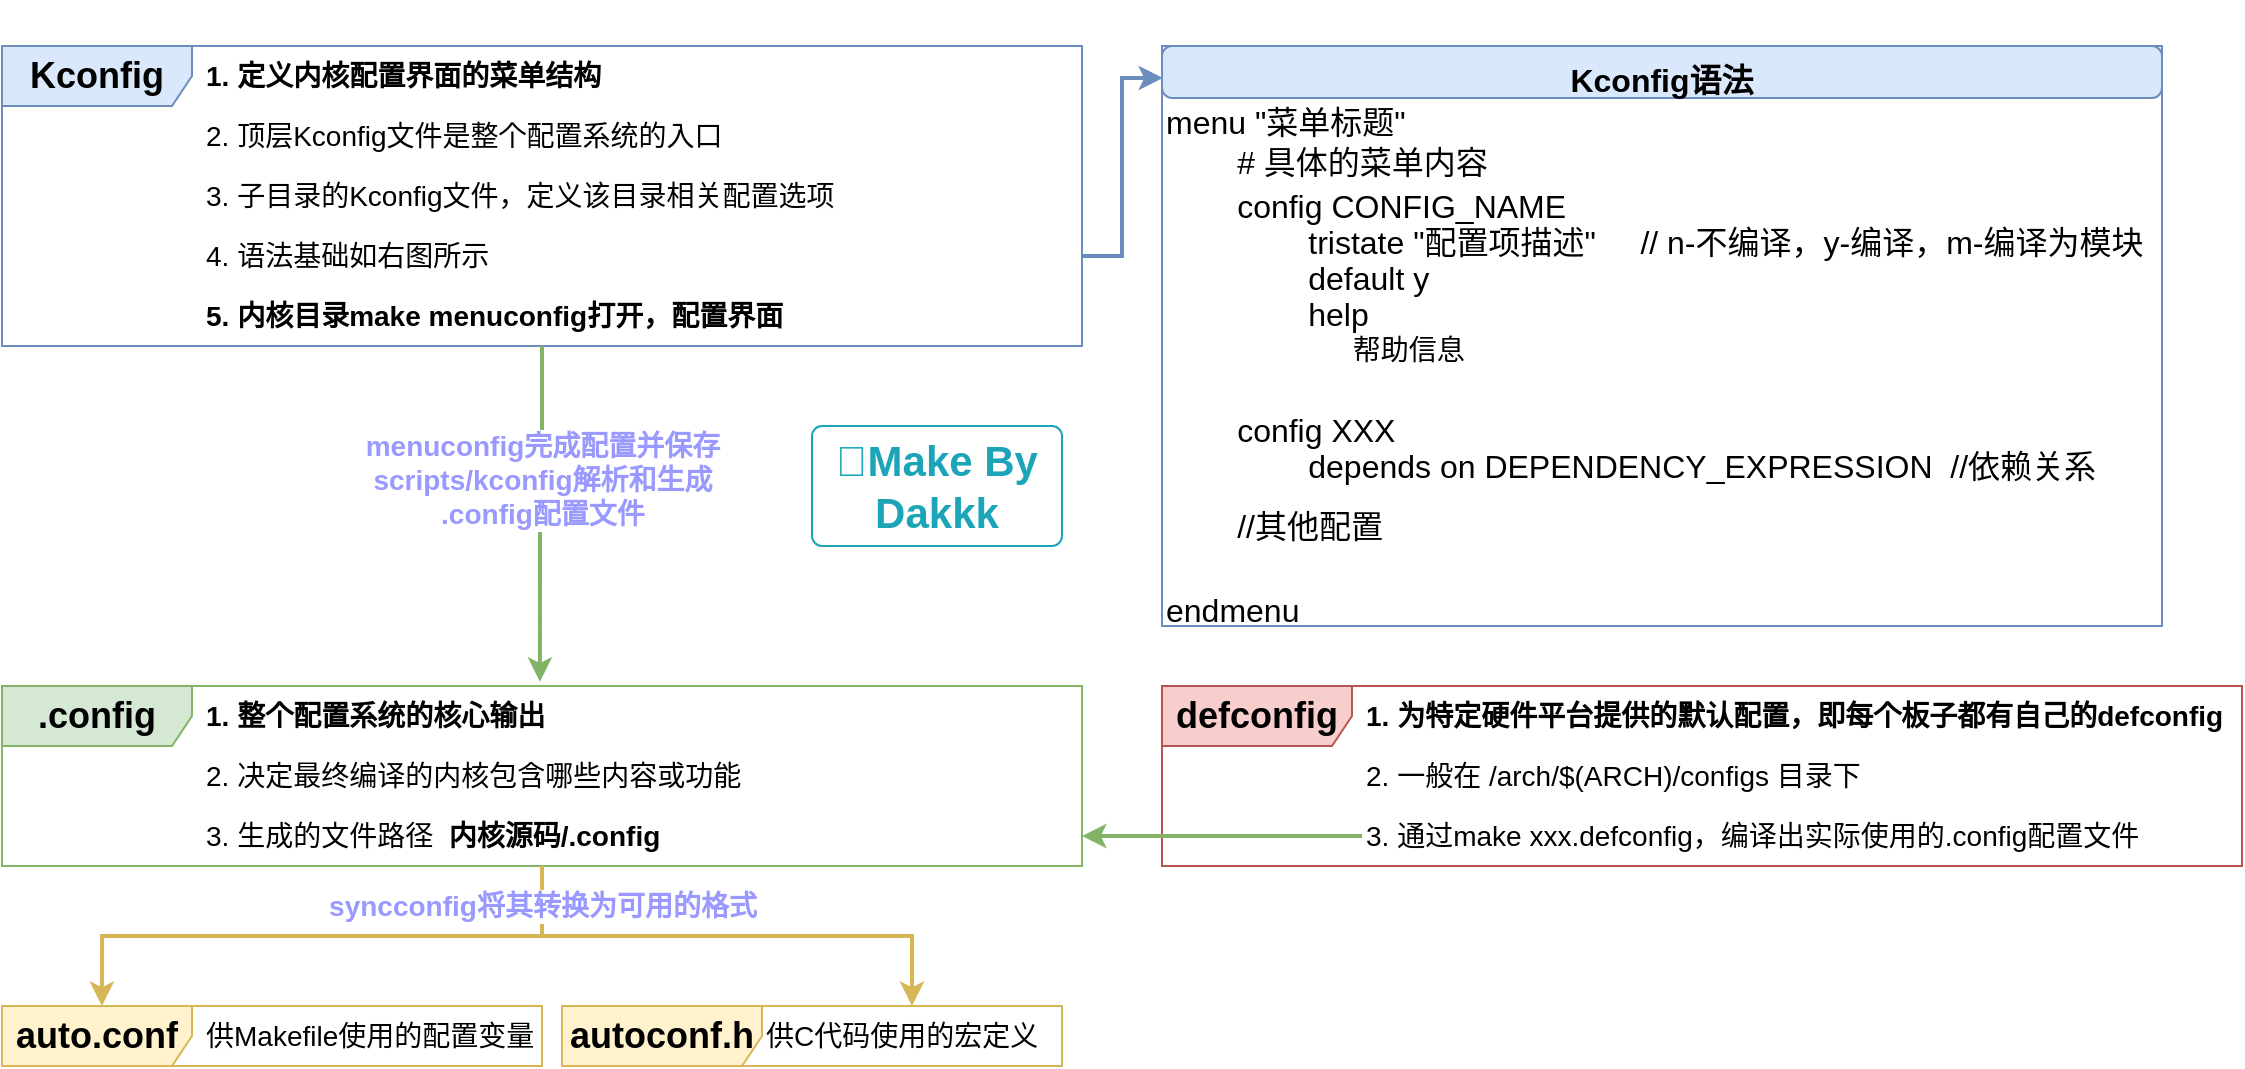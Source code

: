 <mxfile version="27.0.9">
  <diagram name="第 1 页" id="hNeEtAAX0cMM87YdJEwq">
    <mxGraphModel dx="1425" dy="828" grid="1" gridSize="10" guides="1" tooltips="1" connect="1" arrows="1" fold="1" page="1" pageScale="1" pageWidth="1169" pageHeight="1654" math="0" shadow="0">
      <root>
        <mxCell id="0" />
        <mxCell id="1" parent="0" />
        <mxCell id="v4TpQet38alnKsEidVDH-2" value="" style="rounded=0;whiteSpace=wrap;html=1;fillColor=none;strokeColor=#6c8ebf;" vertex="1" parent="1">
          <mxGeometry x="600" y="60" width="500" height="290" as="geometry" />
        </mxCell>
        <mxCell id="v4TpQet38alnKsEidVDH-3" value="&lt;h1 style=&quot;&quot;&gt;&lt;font style=&quot;font-size: 16px;&quot;&gt;Kconfig语法&lt;/font&gt;&lt;/h1&gt;" style="html=1;shadow=0;dashed=0;shape=mxgraph.bootstrap.rrect;rSize=5;strokeColor=#6c8ebf;strokeWidth=1;fillColor=#dae8fc;whiteSpace=wrap;align=center;verticalAlign=middle;spacingLeft=0;fontStyle=1;fontSize=14;spacing=5;" vertex="1" parent="1">
          <mxGeometry x="600" y="60" width="500" height="26" as="geometry" />
        </mxCell>
        <mxCell id="v4TpQet38alnKsEidVDH-5" value="&lt;span style=&quot;font-size: 16px;&quot;&gt;menu &quot;菜单标题&quot;&lt;/span&gt;" style="text;html=1;align=left;verticalAlign=middle;whiteSpace=wrap;rounded=0;dashed=1;fontSize=14;" vertex="1" parent="1">
          <mxGeometry x="600" y="88" width="490" height="20" as="geometry" />
        </mxCell>
        <mxCell id="v4TpQet38alnKsEidVDH-6" value="&lt;span style=&quot;font-size: 16px;&quot;&gt;&lt;span style=&quot;white-space: pre;&quot;&gt;&#x9;&lt;/span&gt;config CONFIG_NAME&lt;/span&gt;" style="text;html=1;align=left;verticalAlign=middle;whiteSpace=wrap;rounded=0;dashed=1;fontSize=14;fillColor=none;strokeColor=none;" vertex="1" parent="1">
          <mxGeometry x="600" y="132" width="490" height="16" as="geometry" />
        </mxCell>
        <mxCell id="v4TpQet38alnKsEidVDH-7" value="&lt;span style=&quot;font-size: 16px;&quot;&gt;&lt;span style=&quot;white-space: pre;&quot;&gt;&#x9;&lt;/span&gt;&lt;span style=&quot;white-space: pre;&quot;&gt;&#x9;&lt;/span&gt;tristate &quot;配置项描述&quot;&amp;nbsp; &amp;nbsp; &amp;nbsp;&lt;/span&gt;&lt;span style=&quot;font-size: 16px;&quot;&gt;// n-不编译，y-编译，m-编译为模块&lt;/span&gt;" style="text;html=1;align=left;verticalAlign=middle;whiteSpace=wrap;rounded=0;dashed=1;fontSize=14;" vertex="1" parent="1">
          <mxGeometry x="600" y="148" width="500" height="20" as="geometry" />
        </mxCell>
        <mxCell id="v4TpQet38alnKsEidVDH-8" value="&lt;span style=&quot;white-space: pre;&quot;&gt;&#x9;&lt;/span&gt;&lt;span style=&quot;white-space: pre;&quot;&gt;&#x9;&lt;/span&gt;&lt;span style=&quot;white-space: pre;&quot;&gt;&#x9;&lt;/span&gt;帮助信息" style="text;html=1;align=left;verticalAlign=middle;whiteSpace=wrap;rounded=0;dashed=1;fontSize=14;" vertex="1" parent="1">
          <mxGeometry x="600" y="204" width="490" height="16" as="geometry" />
        </mxCell>
        <mxCell id="v4TpQet38alnKsEidVDH-10" value="&lt;font style=&quot;font-size: 16px;&quot;&gt;&lt;span style=&quot;white-space: pre;&quot;&gt;&#x9;&lt;/span&gt;config XXX&lt;/font&gt;" style="text;html=1;align=left;verticalAlign=middle;whiteSpace=wrap;rounded=0;dashed=1;fontSize=14;" vertex="1" parent="1">
          <mxGeometry x="600" y="244" width="490" height="16" as="geometry" />
        </mxCell>
        <mxCell id="v4TpQet38alnKsEidVDH-11" value="&lt;span style=&quot;font-size: 16px;&quot;&gt;&lt;span style=&quot;white-space: pre;&quot;&gt;&#x9;&lt;/span&gt;&lt;span style=&quot;white-space: pre;&quot;&gt;&#x9;&lt;/span&gt;depends on DEPENDENCY_EXPRESSION&amp;nbsp;&amp;nbsp;//依赖关系&lt;/span&gt;" style="text;html=1;align=left;verticalAlign=middle;whiteSpace=wrap;rounded=0;dashed=1;fontSize=14;" vertex="1" parent="1">
          <mxGeometry x="600" y="260" width="490" height="20" as="geometry" />
        </mxCell>
        <mxCell id="v4TpQet38alnKsEidVDH-17" value="&lt;font style=&quot;font-size: 16px;&quot;&gt;&lt;span style=&quot;white-space: pre;&quot;&gt;&#x9;&lt;/span&gt;//其他配置&lt;/font&gt;" style="text;html=1;align=left;verticalAlign=middle;whiteSpace=wrap;rounded=0;dashed=1;fontSize=14;" vertex="1" parent="1">
          <mxGeometry x="600" y="292" width="480" height="16" as="geometry" />
        </mxCell>
        <mxCell id="v4TpQet38alnKsEidVDH-18" value="&lt;span style=&quot;font-size: 16px;&quot;&gt;endmenu&lt;/span&gt;" style="text;html=1;align=left;verticalAlign=middle;whiteSpace=wrap;rounded=0;dashed=1;fontSize=14;" vertex="1" parent="1">
          <mxGeometry x="600" y="332" width="490" height="20" as="geometry" />
        </mxCell>
        <mxCell id="v4TpQet38alnKsEidVDH-21" value="&lt;span style=&quot;font-size: 16px;&quot;&gt;&lt;span style=&quot;white-space: pre;&quot;&gt;&#x9;&lt;/span&gt;&lt;span style=&quot;white-space: pre;&quot;&gt;&#x9;&lt;/span&gt;default y&lt;span style=&quot;white-space: pre;&quot;&gt;&#x9;&lt;/span&gt;&lt;span style=&quot;white-space: pre;&quot;&gt;&#x9;&lt;/span&gt;&lt;span style=&quot;white-space: pre;&quot;&gt;&#x9;&lt;/span&gt;&lt;span style=&quot;white-space: pre;&quot;&gt;&#x9;&lt;/span&gt;&lt;span style=&quot;white-space: pre;&quot;&gt;&#x9;&lt;/span&gt;&lt;span style=&quot;white-space: pre;&quot;&gt;&#x9;&lt;/span&gt;&lt;span style=&quot;white-space: pre;&quot;&gt;&#x9;&lt;/span&gt;&lt;span style=&quot;white-space: pre;&quot;&gt;&#x9;&lt;/span&gt;&lt;/span&gt;" style="text;html=1;align=left;verticalAlign=middle;whiteSpace=wrap;rounded=0;dashed=1;fontSize=14;fillColor=none;strokeColor=none;" vertex="1" parent="1">
          <mxGeometry x="600" y="168" width="490" height="16" as="geometry" />
        </mxCell>
        <mxCell id="v4TpQet38alnKsEidVDH-22" value="&lt;span style=&quot;font-size: 16px;&quot;&gt;&lt;span style=&quot;white-space: pre;&quot;&gt;&#x9;&lt;/span&gt;&lt;span style=&quot;white-space: pre;&quot;&gt;&#x9;&lt;/span&gt;help&lt;/span&gt;" style="text;html=1;align=left;verticalAlign=middle;whiteSpace=wrap;rounded=0;dashed=1;fontSize=14;" vertex="1" parent="1">
          <mxGeometry x="600" y="184" width="490" height="20" as="geometry" />
        </mxCell>
        <mxCell id="v4TpQet38alnKsEidVDH-23" value="&lt;span style=&quot;font-size: 16px;&quot;&gt;&lt;span style=&quot;white-space: pre;&quot;&gt;&#x9;&lt;/span&gt;# 具体的菜单内容&lt;/span&gt;" style="text;html=1;align=left;verticalAlign=middle;whiteSpace=wrap;rounded=0;dashed=1;fontSize=14;" vertex="1" parent="1">
          <mxGeometry x="600" y="108" width="490" height="20" as="geometry" />
        </mxCell>
        <mxCell id="v4TpQet38alnKsEidVDH-24" value="&lt;font style=&quot;font-size: 18px;&quot;&gt;&lt;b&gt;Kconfig&lt;/b&gt;&lt;/font&gt;" style="shape=umlFrame;whiteSpace=wrap;html=1;pointerEvents=0;recursiveResize=0;container=1;collapsible=0;width=95;fillColor=#dae8fc;strokeColor=#6c8ebf;height=30;" vertex="1" parent="1">
          <mxGeometry x="20" y="60" width="540" height="150" as="geometry" />
        </mxCell>
        <mxCell id="v4TpQet38alnKsEidVDH-25" value="&lt;b&gt;1. 定义内核配置界面的菜单结构&lt;/b&gt;" style="text;html=1;align=left;verticalAlign=middle;whiteSpace=wrap;rounded=0;fillColor=none;strokeColor=none;dashed=1;fontSize=14;" vertex="1" parent="v4TpQet38alnKsEidVDH-24">
          <mxGeometry x="100" width="440" height="30" as="geometry" />
        </mxCell>
        <mxCell id="v4TpQet38alnKsEidVDH-28" value="2. 顶层Kconfig文件是整个配置系统的入口" style="text;html=1;align=left;verticalAlign=middle;whiteSpace=wrap;rounded=0;fillColor=none;strokeColor=none;dashed=1;fontSize=14;" vertex="1" parent="v4TpQet38alnKsEidVDH-24">
          <mxGeometry x="100" y="30" width="440" height="30" as="geometry" />
        </mxCell>
        <mxCell id="v4TpQet38alnKsEidVDH-29" value="3. 子目录的Kconfig文件，定义该目录相关配置选项" style="text;html=1;align=left;verticalAlign=middle;whiteSpace=wrap;rounded=0;fillColor=none;strokeColor=none;dashed=1;fontSize=14;" vertex="1" parent="v4TpQet38alnKsEidVDH-24">
          <mxGeometry x="100" y="60" width="440" height="30" as="geometry" />
        </mxCell>
        <mxCell id="v4TpQet38alnKsEidVDH-30" value="4. 语法基础如右图所示" style="text;html=1;align=left;verticalAlign=middle;whiteSpace=wrap;rounded=0;fillColor=none;strokeColor=none;dashed=1;fontSize=14;" vertex="1" parent="v4TpQet38alnKsEidVDH-24">
          <mxGeometry x="100" y="90" width="440" height="30" as="geometry" />
        </mxCell>
        <mxCell id="v4TpQet38alnKsEidVDH-31" style="edgeStyle=orthogonalEdgeStyle;rounded=0;orthogonalLoop=1;jettySize=auto;html=1;entryX=0.001;entryY=0.615;entryDx=0;entryDy=0;entryPerimeter=0;fillColor=#dae8fc;strokeColor=#6c8ebf;strokeWidth=2;" edge="1" parent="1" source="v4TpQet38alnKsEidVDH-30" target="v4TpQet38alnKsEidVDH-3">
          <mxGeometry relative="1" as="geometry" />
        </mxCell>
        <mxCell id="v4TpQet38alnKsEidVDH-32" value="&lt;b&gt;5. 内核目录make menuconfig打开，配置界面&lt;/b&gt;" style="text;html=1;align=left;verticalAlign=middle;whiteSpace=wrap;rounded=0;fillColor=none;strokeColor=none;dashed=1;fontSize=14;" vertex="1" parent="1">
          <mxGeometry x="120" y="180" width="440" height="30" as="geometry" />
        </mxCell>
        <mxCell id="v4TpQet38alnKsEidVDH-52" style="edgeStyle=orthogonalEdgeStyle;rounded=0;orthogonalLoop=1;jettySize=auto;html=1;entryX=0.5;entryY=0;entryDx=0;entryDy=0;fillColor=#fff2cc;strokeColor=#d6b656;strokeWidth=2;" edge="1" parent="1" source="v4TpQet38alnKsEidVDH-33" target="v4TpQet38alnKsEidVDH-50">
          <mxGeometry relative="1" as="geometry" />
        </mxCell>
        <mxCell id="v4TpQet38alnKsEidVDH-33" value="&lt;span style=&quot;font-size: 18px;&quot;&gt;&lt;b&gt;.config&lt;/b&gt;&lt;/span&gt;" style="shape=umlFrame;whiteSpace=wrap;html=1;pointerEvents=0;recursiveResize=0;container=1;collapsible=0;width=95;fillColor=#d5e8d4;strokeColor=#82b366;height=30;" vertex="1" parent="1">
          <mxGeometry x="20" y="380" width="540" height="90" as="geometry" />
        </mxCell>
        <mxCell id="v4TpQet38alnKsEidVDH-34" value="&lt;b&gt;1. 整个配置系统的核心输出&lt;/b&gt;" style="text;html=1;align=left;verticalAlign=middle;whiteSpace=wrap;rounded=0;fillColor=none;strokeColor=none;dashed=1;fontSize=14;" vertex="1" parent="v4TpQet38alnKsEidVDH-33">
          <mxGeometry x="100" width="440" height="30" as="geometry" />
        </mxCell>
        <mxCell id="v4TpQet38alnKsEidVDH-35" value="2. 决定最终编译的内核包含哪些内容或功能" style="text;html=1;align=left;verticalAlign=middle;whiteSpace=wrap;rounded=0;fillColor=none;strokeColor=none;dashed=1;fontSize=14;" vertex="1" parent="v4TpQet38alnKsEidVDH-33">
          <mxGeometry x="100" y="30" width="440" height="30" as="geometry" />
        </mxCell>
        <mxCell id="v4TpQet38alnKsEidVDH-36" value="3. 生成的文件路径&amp;nbsp; &lt;b&gt;内核源码/.config&lt;/b&gt;" style="text;html=1;align=left;verticalAlign=middle;whiteSpace=wrap;rounded=0;fillColor=none;strokeColor=none;dashed=1;fontSize=14;" vertex="1" parent="v4TpQet38alnKsEidVDH-33">
          <mxGeometry x="100" y="60" width="440" height="30" as="geometry" />
        </mxCell>
        <mxCell id="v4TpQet38alnKsEidVDH-39" style="edgeStyle=orthogonalEdgeStyle;rounded=0;orthogonalLoop=1;jettySize=auto;html=1;fillColor=#d5e8d4;strokeColor=#82b366;strokeWidth=2;entryX=0.384;entryY=-0.071;entryDx=0;entryDy=0;entryPerimeter=0;" edge="1" parent="1" source="v4TpQet38alnKsEidVDH-24" target="v4TpQet38alnKsEidVDH-34">
          <mxGeometry relative="1" as="geometry">
            <mxPoint x="290" y="270" as="targetPoint" />
          </mxGeometry>
        </mxCell>
        <mxCell id="v4TpQet38alnKsEidVDH-40" value="&lt;b&gt;&lt;font style=&quot;font-size: 14px; color: rgb(153, 153, 255);&quot;&gt;menuconfig完成配置并保存&lt;br&gt;scripts/kconfig解析和生成&lt;br&gt;.config配置文件&lt;/font&gt;&lt;/b&gt;" style="edgeLabel;html=1;align=center;verticalAlign=middle;resizable=0;points=[];" vertex="1" connectable="0" parent="v4TpQet38alnKsEidVDH-39">
          <mxGeometry x="-0.207" relative="1" as="geometry">
            <mxPoint as="offset" />
          </mxGeometry>
        </mxCell>
        <mxCell id="v4TpQet38alnKsEidVDH-45" value="&lt;span style=&quot;font-size: 18px;&quot;&gt;&lt;b&gt;auto.conf&lt;/b&gt;&lt;/span&gt;" style="shape=umlFrame;whiteSpace=wrap;html=1;pointerEvents=0;recursiveResize=0;container=1;collapsible=0;width=95;fillColor=#fff2cc;strokeColor=#d6b656;height=30;" vertex="1" parent="1">
          <mxGeometry x="20" y="540" width="270" height="30" as="geometry" />
        </mxCell>
        <mxCell id="v4TpQet38alnKsEidVDH-48" value="供Makefile使用的配置变量" style="text;html=1;align=left;verticalAlign=middle;whiteSpace=wrap;rounded=0;fillColor=none;strokeColor=none;dashed=1;fontSize=14;" vertex="1" parent="v4TpQet38alnKsEidVDH-45">
          <mxGeometry x="100" width="170" height="30" as="geometry" />
        </mxCell>
        <mxCell id="v4TpQet38alnKsEidVDH-49" value="&lt;span style=&quot;font-size: 18px;&quot;&gt;&lt;b&gt;autoconf.h&lt;/b&gt;&lt;/span&gt;" style="shape=umlFrame;whiteSpace=wrap;html=1;pointerEvents=0;recursiveResize=0;container=1;collapsible=0;width=100;fillColor=#fff2cc;strokeColor=#d6b656;height=30;" vertex="1" parent="1">
          <mxGeometry x="300" y="540" width="250" height="30" as="geometry" />
        </mxCell>
        <mxCell id="v4TpQet38alnKsEidVDH-50" value="供C代码使用的宏定义" style="text;html=1;align=left;verticalAlign=middle;whiteSpace=wrap;rounded=0;fillColor=none;strokeColor=none;dashed=1;fontSize=14;" vertex="1" parent="v4TpQet38alnKsEidVDH-49">
          <mxGeometry x="100" width="150" height="30" as="geometry" />
        </mxCell>
        <mxCell id="v4TpQet38alnKsEidVDH-51" style="edgeStyle=orthogonalEdgeStyle;rounded=0;orthogonalLoop=1;jettySize=auto;html=1;entryX=0.185;entryY=0;entryDx=0;entryDy=0;entryPerimeter=0;fillColor=#fff2cc;strokeColor=#d6b656;strokeWidth=2;" edge="1" parent="1" source="v4TpQet38alnKsEidVDH-33" target="v4TpQet38alnKsEidVDH-45">
          <mxGeometry relative="1" as="geometry" />
        </mxCell>
        <mxCell id="v4TpQet38alnKsEidVDH-53" value="&lt;font style=&quot;font-size: 14px; color: rgb(153, 153, 255);&quot;&gt;&lt;b&gt;syncconfig将其转换为可用的格式&lt;/b&gt;&lt;/font&gt;" style="edgeLabel;html=1;align=center;verticalAlign=middle;resizable=0;points=[];" vertex="1" connectable="0" parent="v4TpQet38alnKsEidVDH-51">
          <mxGeometry x="-0.917" y="-1" relative="1" as="geometry">
            <mxPoint x="1" y="8" as="offset" />
          </mxGeometry>
        </mxCell>
        <mxCell id="v4TpQet38alnKsEidVDH-54" value="&lt;span style=&quot;font-size: 18px;&quot;&gt;&lt;b&gt;defconfig&lt;/b&gt;&lt;/span&gt;" style="shape=umlFrame;whiteSpace=wrap;html=1;pointerEvents=0;recursiveResize=0;container=1;collapsible=0;width=95;fillColor=#f8cecc;strokeColor=#b85450;height=30;" vertex="1" parent="1">
          <mxGeometry x="600" y="380" width="540" height="90" as="geometry" />
        </mxCell>
        <mxCell id="v4TpQet38alnKsEidVDH-55" value="&lt;b&gt;1. 为特定硬件平台提供的默认配置，即每个板子都有自己的defconfig&lt;/b&gt;" style="text;html=1;align=left;verticalAlign=middle;whiteSpace=wrap;rounded=0;fillColor=none;strokeColor=none;dashed=1;fontSize=14;" vertex="1" parent="v4TpQet38alnKsEidVDH-54">
          <mxGeometry x="100" width="440" height="30" as="geometry" />
        </mxCell>
        <mxCell id="v4TpQet38alnKsEidVDH-56" value="2. 一般在 /arch/$(ARCH)/configs 目录下" style="text;html=1;align=left;verticalAlign=middle;whiteSpace=wrap;rounded=0;fillColor=none;strokeColor=none;dashed=1;fontSize=14;" vertex="1" parent="v4TpQet38alnKsEidVDH-54">
          <mxGeometry x="100" y="30" width="440" height="30" as="geometry" />
        </mxCell>
        <mxCell id="v4TpQet38alnKsEidVDH-57" value="3. 通过make xxx.defconfig，编译出实际使用的.config配置文件" style="text;html=1;align=left;verticalAlign=middle;whiteSpace=wrap;rounded=0;fillColor=none;strokeColor=none;dashed=1;fontSize=14;" vertex="1" parent="v4TpQet38alnKsEidVDH-54">
          <mxGeometry x="100" y="60" width="440" height="30" as="geometry" />
        </mxCell>
        <mxCell id="v4TpQet38alnKsEidVDH-60" style="edgeStyle=orthogonalEdgeStyle;rounded=0;orthogonalLoop=1;jettySize=auto;html=1;entryX=1;entryY=0.5;entryDx=0;entryDy=0;fillColor=#d5e8d4;strokeColor=#82b366;strokeWidth=2;" edge="1" parent="1" source="v4TpQet38alnKsEidVDH-57" target="v4TpQet38alnKsEidVDH-36">
          <mxGeometry relative="1" as="geometry" />
        </mxCell>
        <mxCell id="v4TpQet38alnKsEidVDH-61" value="&lt;font style=&quot;font-size: 21px;&quot;&gt;🌻Make By Dakkk&lt;/font&gt;" style="html=1;shadow=0;dashed=0;shape=mxgraph.bootstrap.rrect;rSize=5;strokeColor=#1CA5B8;strokeWidth=1;fillColor=none;fontColor=#1CA5B8;whiteSpace=wrap;align=center;verticalAlign=middle;spacingLeft=0;fontStyle=1;fontSize=16;spacing=5;" vertex="1" parent="1">
          <mxGeometry x="425" y="250" width="125" height="60" as="geometry" />
        </mxCell>
      </root>
    </mxGraphModel>
  </diagram>
</mxfile>
